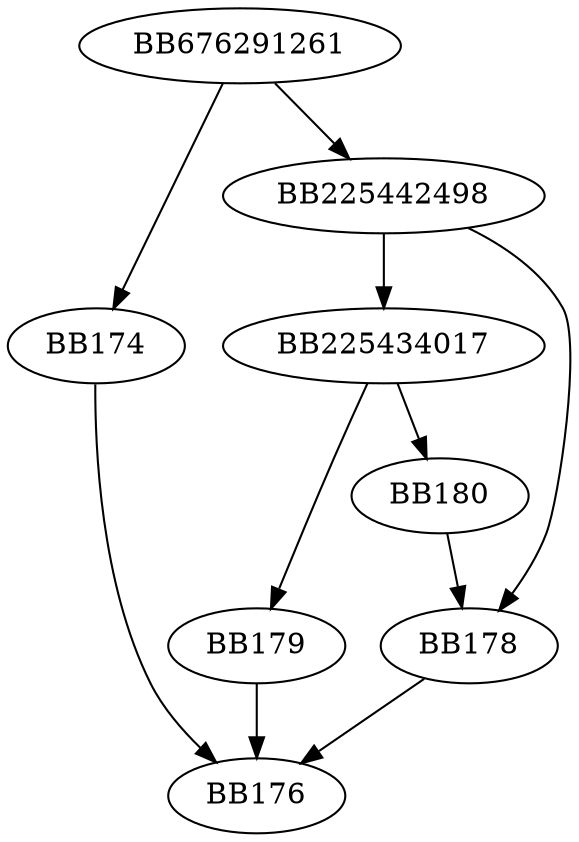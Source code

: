 digraph G{
	BB676291261->BB174;
	BB676291261->BB225442498;
	BB174->BB176;
	BB225442498->BB225434017;
	BB225442498->BB178;
	BB225434017->BB179;
	BB225434017->BB180;
	BB179->BB176;
	BB180->BB178;
	BB178->BB176;
}
